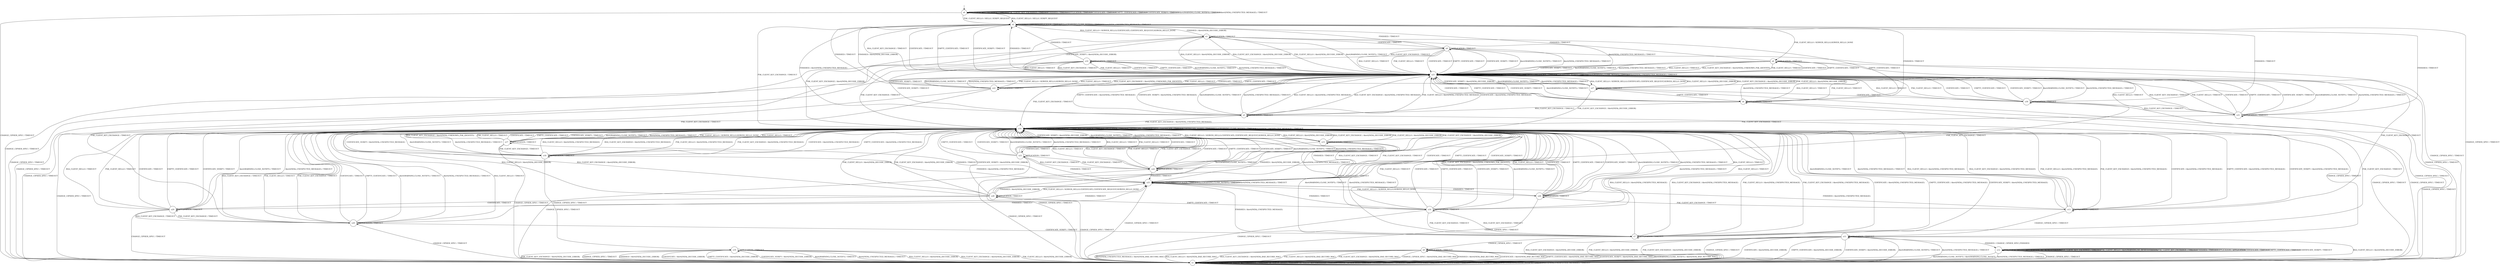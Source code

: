 digraph g {
__start0 [label="" shape="none"];

	s0 [shape="circle" label="s0"];
	s1 [shape="circle" label="s1"];
	s2 [shape="circle" label="s2"];
	s3 [shape="circle" label="s3"];
	s4 [shape="circle" label="s4"];
	s5 [shape="circle" label="s5"];
	s6 [shape="circle" label="s6"];
	s7 [shape="circle" label="s7"];
	s8 [shape="circle" label="s8"];
	s9 [shape="circle" label="s9"];
	s10 [shape="circle" label="s10"];
	s11 [shape="circle" label="s11"];
	s12 [shape="circle" label="s12"];
	s13 [shape="circle" label="s13"];
	s14 [shape="circle" label="s14"];
	s15 [shape="circle" label="s15"];
	s16 [shape="circle" label="s16"];
	s17 [shape="circle" label="s17"];
	s18 [shape="circle" label="s18"];
	s19 [shape="circle" label="s19"];
	s20 [shape="circle" label="s20"];
	s21 [shape="circle" label="s21"];
	s22 [shape="circle" label="s22"];
	s23 [shape="circle" label="s23"];
	s24 [shape="circle" label="s24"];
	s25 [shape="circle" label="s25"];
	s26 [shape="circle" label="s26"];
	s27 [shape="circle" label="s27"];
	s28 [shape="circle" label="s28"];
	s29 [shape="circle" label="s29"];
	s30 [shape="circle" label="s30"];
	s31 [shape="circle" label="s31"];
	s0 -> s2 [label="RSA_CLIENT_HELLO / HELLO_VERIFY_REQUEST"];
	s0 -> s0 [label="RSA_CLIENT_KEY_EXCHANGE / TIMEOUT"];
	s0 -> s2 [label="PSK_CLIENT_HELLO / HELLO_VERIFY_REQUEST"];
	s0 -> s0 [label="PSK_CLIENT_KEY_EXCHANGE / TIMEOUT"];
	s0 -> s1 [label="CHANGE_CIPHER_SPEC / TIMEOUT"];
	s0 -> s0 [label="FINISHED / TIMEOUT"];
	s0 -> s0 [label="APPLICATION / TIMEOUT"];
	s0 -> s0 [label="CERTIFICATE / TIMEOUT"];
	s0 -> s0 [label="EMPTY_CERTIFICATE / TIMEOUT"];
	s0 -> s0 [label="CERTIFICATE_VERIFY / TIMEOUT"];
	s0 -> s0 [label="Alert(WARNING,CLOSE_NOTIFY) / TIMEOUT"];
	s0 -> s0 [label="Alert(FATAL,UNEXPECTED_MESSAGE) / TIMEOUT"];
	s1 -> s1 [label="RSA_CLIENT_HELLO / TIMEOUT"];
	s1 -> s1 [label="RSA_CLIENT_KEY_EXCHANGE / TIMEOUT"];
	s1 -> s1 [label="PSK_CLIENT_HELLO / TIMEOUT"];
	s1 -> s1 [label="PSK_CLIENT_KEY_EXCHANGE / TIMEOUT"];
	s1 -> s1 [label="CHANGE_CIPHER_SPEC / TIMEOUT"];
	s1 -> s1 [label="FINISHED / TIMEOUT"];
	s1 -> s1 [label="APPLICATION / TIMEOUT"];
	s1 -> s1 [label="CERTIFICATE / TIMEOUT"];
	s1 -> s1 [label="EMPTY_CERTIFICATE / TIMEOUT"];
	s1 -> s1 [label="CERTIFICATE_VERIFY / TIMEOUT"];
	s1 -> s1 [label="Alert(WARNING,CLOSE_NOTIFY) / TIMEOUT"];
	s1 -> s1 [label="Alert(FATAL,UNEXPECTED_MESSAGE) / TIMEOUT"];
	s2 -> s3 [label="RSA_CLIENT_HELLO / SERVER_HELLO,CERTIFICATE,CERTIFICATE_REQUEST,SERVER_HELLO_DONE"];
	s2 -> s21 [label="RSA_CLIENT_KEY_EXCHANGE / TIMEOUT"];
	s2 -> s6 [label="PSK_CLIENT_HELLO / SERVER_HELLO,SERVER_HELLO_DONE"];
	s2 -> s14 [label="PSK_CLIENT_KEY_EXCHANGE / TIMEOUT"];
	s2 -> s1 [label="CHANGE_CIPHER_SPEC / TIMEOUT"];
	s2 -> s2 [label="FINISHED / TIMEOUT"];
	s2 -> s2 [label="APPLICATION / TIMEOUT"];
	s2 -> s21 [label="CERTIFICATE / TIMEOUT"];
	s2 -> s21 [label="EMPTY_CERTIFICATE / TIMEOUT"];
	s2 -> s21 [label="CERTIFICATE_VERIFY / TIMEOUT"];
	s2 -> s2 [label="Alert(WARNING,CLOSE_NOTIFY) / TIMEOUT"];
	s2 -> s2 [label="Alert(FATAL,UNEXPECTED_MESSAGE) / TIMEOUT"];
	s3 -> s21 [label="RSA_CLIENT_HELLO / Alert(FATAL,DECODE_ERROR)"];
	s3 -> s21 [label="RSA_CLIENT_KEY_EXCHANGE / Alert(FATAL,DECODE_ERROR)"];
	s3 -> s21 [label="PSK_CLIENT_HELLO / Alert(FATAL,DECODE_ERROR)"];
	s3 -> s14 [label="PSK_CLIENT_KEY_EXCHANGE / Alert(FATAL,DECODE_ERROR)"];
	s3 -> s1 [label="CHANGE_CIPHER_SPEC / TIMEOUT"];
	s3 -> s2 [label="FINISHED / Alert(FATAL,DECODE_ERROR)"];
	s3 -> s3 [label="APPLICATION / TIMEOUT"];
	s3 -> s9 [label="CERTIFICATE / TIMEOUT"];
	s3 -> s4 [label="EMPTY_CERTIFICATE / TIMEOUT"];
	s3 -> s21 [label="CERTIFICATE_VERIFY / Alert(FATAL,DECODE_ERROR)"];
	s3 -> s21 [label="Alert(WARNING,CLOSE_NOTIFY) / TIMEOUT"];
	s3 -> s21 [label="Alert(FATAL,UNEXPECTED_MESSAGE) / TIMEOUT"];
	s4 -> s21 [label="RSA_CLIENT_HELLO / TIMEOUT"];
	s4 -> s5 [label="RSA_CLIENT_KEY_EXCHANGE / TIMEOUT"];
	s4 -> s21 [label="PSK_CLIENT_HELLO / TIMEOUT"];
	s4 -> s7 [label="PSK_CLIENT_KEY_EXCHANGE / TIMEOUT"];
	s4 -> s1 [label="CHANGE_CIPHER_SPEC / TIMEOUT"];
	s4 -> s2 [label="FINISHED / TIMEOUT"];
	s4 -> s4 [label="APPLICATION / TIMEOUT"];
	s4 -> s21 [label="CERTIFICATE / TIMEOUT"];
	s4 -> s21 [label="EMPTY_CERTIFICATE / TIMEOUT"];
	s4 -> s21 [label="CERTIFICATE_VERIFY / TIMEOUT"];
	s4 -> s21 [label="Alert(WARNING,CLOSE_NOTIFY) / TIMEOUT"];
	s4 -> s21 [label="Alert(FATAL,UNEXPECTED_MESSAGE) / TIMEOUT"];
	s5 -> s21 [label="RSA_CLIENT_HELLO / Alert(FATAL,UNEXPECTED_MESSAGE)"];
	s5 -> s21 [label="RSA_CLIENT_KEY_EXCHANGE / Alert(FATAL,UNEXPECTED_MESSAGE)"];
	s5 -> s21 [label="PSK_CLIENT_HELLO / Alert(FATAL,UNEXPECTED_MESSAGE)"];
	s5 -> s14 [label="PSK_CLIENT_KEY_EXCHANGE / Alert(FATAL,UNEXPECTED_MESSAGE)"];
	s5 -> s11 [label="CHANGE_CIPHER_SPEC / TIMEOUT"];
	s5 -> s2 [label="FINISHED / Alert(FATAL,UNEXPECTED_MESSAGE)"];
	s5 -> s5 [label="APPLICATION / TIMEOUT"];
	s5 -> s21 [label="CERTIFICATE / Alert(FATAL,UNEXPECTED_MESSAGE)"];
	s5 -> s21 [label="EMPTY_CERTIFICATE / Alert(FATAL,UNEXPECTED_MESSAGE)"];
	s5 -> s21 [label="CERTIFICATE_VERIFY / Alert(FATAL,UNEXPECTED_MESSAGE)"];
	s5 -> s21 [label="Alert(WARNING,CLOSE_NOTIFY) / TIMEOUT"];
	s5 -> s21 [label="Alert(FATAL,UNEXPECTED_MESSAGE) / TIMEOUT"];
	s6 -> s21 [label="RSA_CLIENT_HELLO / TIMEOUT"];
	s6 -> s21 [label="RSA_CLIENT_KEY_EXCHANGE / Alert(FATAL,UNKNOWN_PSK_IDENTITY)"];
	s6 -> s21 [label="PSK_CLIENT_HELLO / TIMEOUT"];
	s6 -> s13 [label="PSK_CLIENT_KEY_EXCHANGE / TIMEOUT"];
	s6 -> s1 [label="CHANGE_CIPHER_SPEC / TIMEOUT"];
	s6 -> s2 [label="FINISHED / TIMEOUT"];
	s6 -> s6 [label="APPLICATION / TIMEOUT"];
	s6 -> s21 [label="CERTIFICATE / TIMEOUT"];
	s6 -> s21 [label="EMPTY_CERTIFICATE / TIMEOUT"];
	s6 -> s21 [label="CERTIFICATE_VERIFY / TIMEOUT"];
	s6 -> s21 [label="Alert(WARNING,CLOSE_NOTIFY) / TIMEOUT"];
	s6 -> s21 [label="Alert(FATAL,UNEXPECTED_MESSAGE) / TIMEOUT"];
	s7 -> s14 [label="RSA_CLIENT_HELLO / Alert(FATAL,UNEXPECTED_MESSAGE)"];
	s7 -> s14 [label="RSA_CLIENT_KEY_EXCHANGE / Alert(FATAL,UNEXPECTED_MESSAGE)"];
	s7 -> s14 [label="PSK_CLIENT_HELLO / Alert(FATAL,UNEXPECTED_MESSAGE)"];
	s7 -> s14 [label="PSK_CLIENT_KEY_EXCHANGE / Alert(FATAL,UNEXPECTED_MESSAGE)"];
	s7 -> s8 [label="CHANGE_CIPHER_SPEC / TIMEOUT"];
	s7 -> s25 [label="FINISHED / Alert(FATAL,UNEXPECTED_MESSAGE)"];
	s7 -> s7 [label="APPLICATION / TIMEOUT"];
	s7 -> s14 [label="CERTIFICATE / Alert(FATAL,UNEXPECTED_MESSAGE)"];
	s7 -> s14 [label="EMPTY_CERTIFICATE / Alert(FATAL,UNEXPECTED_MESSAGE)"];
	s7 -> s14 [label="CERTIFICATE_VERIFY / Alert(FATAL,UNEXPECTED_MESSAGE)"];
	s7 -> s14 [label="Alert(WARNING,CLOSE_NOTIFY) / TIMEOUT"];
	s7 -> s14 [label="Alert(FATAL,UNEXPECTED_MESSAGE) / TIMEOUT"];
	s8 -> s1 [label="RSA_CLIENT_HELLO / Alert(FATAL,BAD_RECORD_MAC)"];
	s8 -> s1 [label="RSA_CLIENT_KEY_EXCHANGE / Alert(FATAL,BAD_RECORD_MAC)"];
	s8 -> s1 [label="PSK_CLIENT_HELLO / Alert(FATAL,BAD_RECORD_MAC)"];
	s8 -> s1 [label="PSK_CLIENT_KEY_EXCHANGE / Alert(FATAL,BAD_RECORD_MAC)"];
	s8 -> s1 [label="CHANGE_CIPHER_SPEC / Alert(FATAL,BAD_RECORD_MAC)"];
	s8 -> s1 [label="FINISHED / Alert(FATAL,BAD_RECORD_MAC)"];
	s8 -> s8 [label="APPLICATION / TIMEOUT"];
	s8 -> s1 [label="CERTIFICATE / Alert(FATAL,BAD_RECORD_MAC)"];
	s8 -> s1 [label="EMPTY_CERTIFICATE / Alert(FATAL,BAD_RECORD_MAC)"];
	s8 -> s1 [label="CERTIFICATE_VERIFY / Alert(FATAL,BAD_RECORD_MAC)"];
	s8 -> s1 [label="Alert(WARNING,CLOSE_NOTIFY) / Alert(FATAL,BAD_RECORD_MAC)"];
	s8 -> s1 [label="Alert(FATAL,UNEXPECTED_MESSAGE) / Alert(FATAL,BAD_RECORD_MAC)"];
	s9 -> s21 [label="RSA_CLIENT_HELLO / TIMEOUT"];
	s9 -> s10 [label="RSA_CLIENT_KEY_EXCHANGE / TIMEOUT"];
	s9 -> s21 [label="PSK_CLIENT_HELLO / TIMEOUT"];
	s9 -> s20 [label="PSK_CLIENT_KEY_EXCHANGE / TIMEOUT"];
	s9 -> s1 [label="CHANGE_CIPHER_SPEC / TIMEOUT"];
	s9 -> s2 [label="FINISHED / TIMEOUT"];
	s9 -> s9 [label="APPLICATION / TIMEOUT"];
	s9 -> s21 [label="CERTIFICATE / TIMEOUT"];
	s9 -> s21 [label="EMPTY_CERTIFICATE / TIMEOUT"];
	s9 -> s21 [label="CERTIFICATE_VERIFY / TIMEOUT"];
	s9 -> s21 [label="Alert(WARNING,CLOSE_NOTIFY) / TIMEOUT"];
	s9 -> s21 [label="Alert(FATAL,UNEXPECTED_MESSAGE) / TIMEOUT"];
	s10 -> s21 [label="RSA_CLIENT_HELLO / TIMEOUT"];
	s10 -> s21 [label="RSA_CLIENT_KEY_EXCHANGE / TIMEOUT"];
	s10 -> s21 [label="PSK_CLIENT_HELLO / TIMEOUT"];
	s10 -> s14 [label="PSK_CLIENT_KEY_EXCHANGE / TIMEOUT"];
	s10 -> s1 [label="CHANGE_CIPHER_SPEC / TIMEOUT"];
	s10 -> s2 [label="FINISHED / TIMEOUT"];
	s10 -> s10 [label="APPLICATION / TIMEOUT"];
	s10 -> s21 [label="CERTIFICATE / TIMEOUT"];
	s10 -> s21 [label="EMPTY_CERTIFICATE / TIMEOUT"];
	s10 -> s5 [label="CERTIFICATE_VERIFY / TIMEOUT"];
	s10 -> s21 [label="Alert(WARNING,CLOSE_NOTIFY) / TIMEOUT"];
	s10 -> s21 [label="Alert(FATAL,UNEXPECTED_MESSAGE) / TIMEOUT"];
	s11 -> s1 [label="RSA_CLIENT_HELLO / Alert(FATAL,DECODE_ERROR)"];
	s11 -> s1 [label="RSA_CLIENT_KEY_EXCHANGE / Alert(FATAL,DECODE_ERROR)"];
	s11 -> s1 [label="PSK_CLIENT_HELLO / Alert(FATAL,DECODE_ERROR)"];
	s11 -> s1 [label="PSK_CLIENT_KEY_EXCHANGE / Alert(FATAL,DECODE_ERROR)"];
	s11 -> s1 [label="CHANGE_CIPHER_SPEC / TIMEOUT"];
	s11 -> s12 [label="FINISHED / CHANGE_CIPHER_SPEC,FINISHED"];
	s11 -> s11 [label="APPLICATION / TIMEOUT"];
	s11 -> s1 [label="CERTIFICATE / Alert(FATAL,DECODE_ERROR)"];
	s11 -> s1 [label="EMPTY_CERTIFICATE / Alert(FATAL,DECODE_ERROR)"];
	s11 -> s1 [label="CERTIFICATE_VERIFY / Alert(FATAL,DECODE_ERROR)"];
	s11 -> s1 [label="Alert(WARNING,CLOSE_NOTIFY) / TIMEOUT"];
	s11 -> s1 [label="Alert(FATAL,UNEXPECTED_MESSAGE) / TIMEOUT"];
	s12 -> s12 [label="RSA_CLIENT_HELLO / Alert(WARNING,NO_RENEGOTIATION)"];
	s12 -> s12 [label="RSA_CLIENT_KEY_EXCHANGE / TIMEOUT"];
	s12 -> s12 [label="PSK_CLIENT_HELLO / Alert(WARNING,NO_RENEGOTIATION)"];
	s12 -> s12 [label="PSK_CLIENT_KEY_EXCHANGE / TIMEOUT"];
	s12 -> s1 [label="CHANGE_CIPHER_SPEC / TIMEOUT"];
	s12 -> s12 [label="FINISHED / TIMEOUT"];
	s12 -> s12 [label="APPLICATION / APPLICATION"];
	s12 -> s12 [label="CERTIFICATE / TIMEOUT"];
	s12 -> s12 [label="EMPTY_CERTIFICATE / TIMEOUT"];
	s12 -> s12 [label="CERTIFICATE_VERIFY / TIMEOUT"];
	s12 -> s1 [label="Alert(WARNING,CLOSE_NOTIFY) / Alert(WARNING,CLOSE_NOTIFY)"];
	s12 -> s1 [label="Alert(FATAL,UNEXPECTED_MESSAGE) / TIMEOUT"];
	s13 -> s14 [label="RSA_CLIENT_HELLO / Alert(FATAL,UNEXPECTED_MESSAGE)"];
	s13 -> s14 [label="RSA_CLIENT_KEY_EXCHANGE / Alert(FATAL,UNEXPECTED_MESSAGE)"];
	s13 -> s14 [label="PSK_CLIENT_HELLO / Alert(FATAL,UNEXPECTED_MESSAGE)"];
	s13 -> s14 [label="PSK_CLIENT_KEY_EXCHANGE / Alert(FATAL,UNEXPECTED_MESSAGE)"];
	s13 -> s11 [label="CHANGE_CIPHER_SPEC / TIMEOUT"];
	s13 -> s25 [label="FINISHED / Alert(FATAL,UNEXPECTED_MESSAGE)"];
	s13 -> s13 [label="APPLICATION / TIMEOUT"];
	s13 -> s14 [label="CERTIFICATE / Alert(FATAL,UNEXPECTED_MESSAGE)"];
	s13 -> s14 [label="EMPTY_CERTIFICATE / Alert(FATAL,UNEXPECTED_MESSAGE)"];
	s13 -> s14 [label="CERTIFICATE_VERIFY / Alert(FATAL,UNEXPECTED_MESSAGE)"];
	s13 -> s14 [label="Alert(WARNING,CLOSE_NOTIFY) / TIMEOUT"];
	s13 -> s14 [label="Alert(FATAL,UNEXPECTED_MESSAGE) / TIMEOUT"];
	s14 -> s15 [label="RSA_CLIENT_HELLO / SERVER_HELLO,CERTIFICATE,CERTIFICATE_REQUEST,SERVER_HELLO_DONE"];
	s14 -> s14 [label="RSA_CLIENT_KEY_EXCHANGE / TIMEOUT"];
	s14 -> s17 [label="PSK_CLIENT_HELLO / SERVER_HELLO,SERVER_HELLO_DONE"];
	s14 -> s14 [label="PSK_CLIENT_KEY_EXCHANGE / TIMEOUT"];
	s14 -> s1 [label="CHANGE_CIPHER_SPEC / TIMEOUT"];
	s14 -> s25 [label="FINISHED / TIMEOUT"];
	s14 -> s14 [label="APPLICATION / TIMEOUT"];
	s14 -> s14 [label="CERTIFICATE / TIMEOUT"];
	s14 -> s14 [label="EMPTY_CERTIFICATE / TIMEOUT"];
	s14 -> s14 [label="CERTIFICATE_VERIFY / TIMEOUT"];
	s14 -> s14 [label="Alert(WARNING,CLOSE_NOTIFY) / TIMEOUT"];
	s14 -> s14 [label="Alert(FATAL,UNEXPECTED_MESSAGE) / TIMEOUT"];
	s15 -> s14 [label="RSA_CLIENT_HELLO / Alert(FATAL,DECODE_ERROR)"];
	s15 -> s14 [label="RSA_CLIENT_KEY_EXCHANGE / Alert(FATAL,DECODE_ERROR)"];
	s15 -> s14 [label="PSK_CLIENT_HELLO / Alert(FATAL,DECODE_ERROR)"];
	s15 -> s14 [label="PSK_CLIENT_KEY_EXCHANGE / Alert(FATAL,DECODE_ERROR)"];
	s15 -> s1 [label="CHANGE_CIPHER_SPEC / TIMEOUT"];
	s15 -> s25 [label="FINISHED / Alert(FATAL,DECODE_ERROR)"];
	s15 -> s15 [label="APPLICATION / TIMEOUT"];
	s15 -> s23 [label="CERTIFICATE / TIMEOUT"];
	s15 -> s16 [label="EMPTY_CERTIFICATE / TIMEOUT"];
	s15 -> s14 [label="CERTIFICATE_VERIFY / Alert(FATAL,DECODE_ERROR)"];
	s15 -> s14 [label="Alert(WARNING,CLOSE_NOTIFY) / TIMEOUT"];
	s15 -> s14 [label="Alert(FATAL,UNEXPECTED_MESSAGE) / TIMEOUT"];
	s16 -> s14 [label="RSA_CLIENT_HELLO / TIMEOUT"];
	s16 -> s7 [label="RSA_CLIENT_KEY_EXCHANGE / TIMEOUT"];
	s16 -> s14 [label="PSK_CLIENT_HELLO / TIMEOUT"];
	s16 -> s7 [label="PSK_CLIENT_KEY_EXCHANGE / TIMEOUT"];
	s16 -> s1 [label="CHANGE_CIPHER_SPEC / TIMEOUT"];
	s16 -> s25 [label="FINISHED / TIMEOUT"];
	s16 -> s16 [label="APPLICATION / TIMEOUT"];
	s16 -> s14 [label="CERTIFICATE / TIMEOUT"];
	s16 -> s14 [label="EMPTY_CERTIFICATE / TIMEOUT"];
	s16 -> s14 [label="CERTIFICATE_VERIFY / TIMEOUT"];
	s16 -> s14 [label="Alert(WARNING,CLOSE_NOTIFY) / TIMEOUT"];
	s16 -> s14 [label="Alert(FATAL,UNEXPECTED_MESSAGE) / TIMEOUT"];
	s17 -> s14 [label="RSA_CLIENT_HELLO / TIMEOUT"];
	s17 -> s14 [label="RSA_CLIENT_KEY_EXCHANGE / Alert(FATAL,UNKNOWN_PSK_IDENTITY)"];
	s17 -> s14 [label="PSK_CLIENT_HELLO / TIMEOUT"];
	s17 -> s18 [label="PSK_CLIENT_KEY_EXCHANGE / TIMEOUT"];
	s17 -> s1 [label="CHANGE_CIPHER_SPEC / TIMEOUT"];
	s17 -> s25 [label="FINISHED / TIMEOUT"];
	s17 -> s17 [label="APPLICATION / TIMEOUT"];
	s17 -> s14 [label="CERTIFICATE / TIMEOUT"];
	s17 -> s14 [label="EMPTY_CERTIFICATE / TIMEOUT"];
	s17 -> s14 [label="CERTIFICATE_VERIFY / TIMEOUT"];
	s17 -> s14 [label="Alert(WARNING,CLOSE_NOTIFY) / TIMEOUT"];
	s17 -> s14 [label="Alert(FATAL,UNEXPECTED_MESSAGE) / TIMEOUT"];
	s18 -> s14 [label="RSA_CLIENT_HELLO / Alert(FATAL,UNEXPECTED_MESSAGE)"];
	s18 -> s14 [label="RSA_CLIENT_KEY_EXCHANGE / Alert(FATAL,UNEXPECTED_MESSAGE)"];
	s18 -> s14 [label="PSK_CLIENT_HELLO / Alert(FATAL,UNEXPECTED_MESSAGE)"];
	s18 -> s14 [label="PSK_CLIENT_KEY_EXCHANGE / Alert(FATAL,UNEXPECTED_MESSAGE)"];
	s18 -> s19 [label="CHANGE_CIPHER_SPEC / TIMEOUT"];
	s18 -> s25 [label="FINISHED / Alert(FATAL,UNEXPECTED_MESSAGE)"];
	s18 -> s18 [label="APPLICATION / TIMEOUT"];
	s18 -> s14 [label="CERTIFICATE / Alert(FATAL,UNEXPECTED_MESSAGE)"];
	s18 -> s14 [label="EMPTY_CERTIFICATE / Alert(FATAL,UNEXPECTED_MESSAGE)"];
	s18 -> s14 [label="CERTIFICATE_VERIFY / Alert(FATAL,UNEXPECTED_MESSAGE)"];
	s18 -> s14 [label="Alert(WARNING,CLOSE_NOTIFY) / TIMEOUT"];
	s18 -> s14 [label="Alert(FATAL,UNEXPECTED_MESSAGE) / TIMEOUT"];
	s19 -> s1 [label="RSA_CLIENT_HELLO / Alert(FATAL,DECODE_ERROR)"];
	s19 -> s1 [label="RSA_CLIENT_KEY_EXCHANGE / Alert(FATAL,DECODE_ERROR)"];
	s19 -> s1 [label="PSK_CLIENT_HELLO / Alert(FATAL,DECODE_ERROR)"];
	s19 -> s1 [label="PSK_CLIENT_KEY_EXCHANGE / Alert(FATAL,DECODE_ERROR)"];
	s19 -> s1 [label="CHANGE_CIPHER_SPEC / TIMEOUT"];
	s19 -> s1 [label="FINISHED / Alert(FATAL,DECODE_ERROR)"];
	s19 -> s19 [label="APPLICATION / TIMEOUT"];
	s19 -> s1 [label="CERTIFICATE / Alert(FATAL,DECODE_ERROR)"];
	s19 -> s1 [label="EMPTY_CERTIFICATE / Alert(FATAL,DECODE_ERROR)"];
	s19 -> s1 [label="CERTIFICATE_VERIFY / Alert(FATAL,DECODE_ERROR)"];
	s19 -> s1 [label="Alert(WARNING,CLOSE_NOTIFY) / TIMEOUT"];
	s19 -> s1 [label="Alert(FATAL,UNEXPECTED_MESSAGE) / TIMEOUT"];
	s20 -> s14 [label="RSA_CLIENT_HELLO / TIMEOUT"];
	s20 -> s14 [label="RSA_CLIENT_KEY_EXCHANGE / TIMEOUT"];
	s20 -> s14 [label="PSK_CLIENT_HELLO / TIMEOUT"];
	s20 -> s14 [label="PSK_CLIENT_KEY_EXCHANGE / TIMEOUT"];
	s20 -> s1 [label="CHANGE_CIPHER_SPEC / TIMEOUT"];
	s20 -> s25 [label="FINISHED / TIMEOUT"];
	s20 -> s20 [label="APPLICATION / TIMEOUT"];
	s20 -> s14 [label="CERTIFICATE / TIMEOUT"];
	s20 -> s14 [label="EMPTY_CERTIFICATE / TIMEOUT"];
	s20 -> s7 [label="CERTIFICATE_VERIFY / TIMEOUT"];
	s20 -> s14 [label="Alert(WARNING,CLOSE_NOTIFY) / TIMEOUT"];
	s20 -> s14 [label="Alert(FATAL,UNEXPECTED_MESSAGE) / TIMEOUT"];
	s21 -> s27 [label="RSA_CLIENT_HELLO / SERVER_HELLO,CERTIFICATE,CERTIFICATE_REQUEST,SERVER_HELLO_DONE"];
	s21 -> s21 [label="RSA_CLIENT_KEY_EXCHANGE / TIMEOUT"];
	s21 -> s22 [label="PSK_CLIENT_HELLO / SERVER_HELLO,SERVER_HELLO_DONE"];
	s21 -> s14 [label="PSK_CLIENT_KEY_EXCHANGE / TIMEOUT"];
	s21 -> s1 [label="CHANGE_CIPHER_SPEC / TIMEOUT"];
	s21 -> s2 [label="FINISHED / TIMEOUT"];
	s21 -> s21 [label="APPLICATION / TIMEOUT"];
	s21 -> s21 [label="CERTIFICATE / TIMEOUT"];
	s21 -> s21 [label="EMPTY_CERTIFICATE / TIMEOUT"];
	s21 -> s21 [label="CERTIFICATE_VERIFY / TIMEOUT"];
	s21 -> s21 [label="Alert(WARNING,CLOSE_NOTIFY) / TIMEOUT"];
	s21 -> s21 [label="Alert(FATAL,UNEXPECTED_MESSAGE) / TIMEOUT"];
	s22 -> s21 [label="RSA_CLIENT_HELLO / TIMEOUT"];
	s22 -> s21 [label="RSA_CLIENT_KEY_EXCHANGE / Alert(FATAL,UNKNOWN_PSK_IDENTITY)"];
	s22 -> s21 [label="PSK_CLIENT_HELLO / TIMEOUT"];
	s22 -> s18 [label="PSK_CLIENT_KEY_EXCHANGE / TIMEOUT"];
	s22 -> s1 [label="CHANGE_CIPHER_SPEC / TIMEOUT"];
	s22 -> s2 [label="FINISHED / TIMEOUT"];
	s22 -> s22 [label="APPLICATION / TIMEOUT"];
	s22 -> s21 [label="CERTIFICATE / TIMEOUT"];
	s22 -> s21 [label="EMPTY_CERTIFICATE / TIMEOUT"];
	s22 -> s21 [label="CERTIFICATE_VERIFY / TIMEOUT"];
	s22 -> s21 [label="Alert(WARNING,CLOSE_NOTIFY) / TIMEOUT"];
	s22 -> s21 [label="Alert(FATAL,UNEXPECTED_MESSAGE) / TIMEOUT"];
	s23 -> s14 [label="RSA_CLIENT_HELLO / TIMEOUT"];
	s23 -> s24 [label="RSA_CLIENT_KEY_EXCHANGE / TIMEOUT"];
	s23 -> s14 [label="PSK_CLIENT_HELLO / TIMEOUT"];
	s23 -> s24 [label="PSK_CLIENT_KEY_EXCHANGE / TIMEOUT"];
	s23 -> s1 [label="CHANGE_CIPHER_SPEC / TIMEOUT"];
	s23 -> s25 [label="FINISHED / TIMEOUT"];
	s23 -> s23 [label="APPLICATION / TIMEOUT"];
	s23 -> s14 [label="CERTIFICATE / TIMEOUT"];
	s23 -> s14 [label="EMPTY_CERTIFICATE / TIMEOUT"];
	s23 -> s14 [label="CERTIFICATE_VERIFY / TIMEOUT"];
	s23 -> s14 [label="Alert(WARNING,CLOSE_NOTIFY) / TIMEOUT"];
	s23 -> s14 [label="Alert(FATAL,UNEXPECTED_MESSAGE) / TIMEOUT"];
	s24 -> s14 [label="RSA_CLIENT_HELLO / TIMEOUT"];
	s24 -> s14 [label="RSA_CLIENT_KEY_EXCHANGE / TIMEOUT"];
	s24 -> s14 [label="PSK_CLIENT_HELLO / TIMEOUT"];
	s24 -> s14 [label="PSK_CLIENT_KEY_EXCHANGE / TIMEOUT"];
	s24 -> s1 [label="CHANGE_CIPHER_SPEC / TIMEOUT"];
	s24 -> s25 [label="FINISHED / TIMEOUT"];
	s24 -> s24 [label="APPLICATION / TIMEOUT"];
	s24 -> s14 [label="CERTIFICATE / TIMEOUT"];
	s24 -> s14 [label="EMPTY_CERTIFICATE / TIMEOUT"];
	s24 -> s14 [label="CERTIFICATE_VERIFY / TIMEOUT"];
	s24 -> s14 [label="Alert(WARNING,CLOSE_NOTIFY) / TIMEOUT"];
	s24 -> s14 [label="Alert(FATAL,UNEXPECTED_MESSAGE) / TIMEOUT"];
	s25 -> s28 [label="RSA_CLIENT_HELLO / SERVER_HELLO,CERTIFICATE,CERTIFICATE_REQUEST,SERVER_HELLO_DONE"];
	s25 -> s14 [label="RSA_CLIENT_KEY_EXCHANGE / TIMEOUT"];
	s25 -> s26 [label="PSK_CLIENT_HELLO / SERVER_HELLO,SERVER_HELLO_DONE"];
	s25 -> s14 [label="PSK_CLIENT_KEY_EXCHANGE / TIMEOUT"];
	s25 -> s1 [label="CHANGE_CIPHER_SPEC / TIMEOUT"];
	s25 -> s25 [label="FINISHED / TIMEOUT"];
	s25 -> s25 [label="APPLICATION / TIMEOUT"];
	s25 -> s14 [label="CERTIFICATE / TIMEOUT"];
	s25 -> s14 [label="EMPTY_CERTIFICATE / TIMEOUT"];
	s25 -> s14 [label="CERTIFICATE_VERIFY / TIMEOUT"];
	s25 -> s25 [label="Alert(WARNING,CLOSE_NOTIFY) / TIMEOUT"];
	s25 -> s25 [label="Alert(FATAL,UNEXPECTED_MESSAGE) / TIMEOUT"];
	s26 -> s14 [label="RSA_CLIENT_HELLO / TIMEOUT"];
	s26 -> s14 [label="RSA_CLIENT_KEY_EXCHANGE / Alert(FATAL,UNKNOWN_PSK_IDENTITY)"];
	s26 -> s14 [label="PSK_CLIENT_HELLO / TIMEOUT"];
	s26 -> s13 [label="PSK_CLIENT_KEY_EXCHANGE / TIMEOUT"];
	s26 -> s1 [label="CHANGE_CIPHER_SPEC / TIMEOUT"];
	s26 -> s25 [label="FINISHED / TIMEOUT"];
	s26 -> s26 [label="APPLICATION / TIMEOUT"];
	s26 -> s14 [label="CERTIFICATE / TIMEOUT"];
	s26 -> s14 [label="EMPTY_CERTIFICATE / TIMEOUT"];
	s26 -> s14 [label="CERTIFICATE_VERIFY / TIMEOUT"];
	s26 -> s14 [label="Alert(WARNING,CLOSE_NOTIFY) / TIMEOUT"];
	s26 -> s14 [label="Alert(FATAL,UNEXPECTED_MESSAGE) / TIMEOUT"];
	s27 -> s21 [label="RSA_CLIENT_HELLO / Alert(FATAL,DECODE_ERROR)"];
	s27 -> s21 [label="RSA_CLIENT_KEY_EXCHANGE / Alert(FATAL,DECODE_ERROR)"];
	s27 -> s21 [label="PSK_CLIENT_HELLO / Alert(FATAL,DECODE_ERROR)"];
	s27 -> s14 [label="PSK_CLIENT_KEY_EXCHANGE / Alert(FATAL,DECODE_ERROR)"];
	s27 -> s1 [label="CHANGE_CIPHER_SPEC / TIMEOUT"];
	s27 -> s2 [label="FINISHED / Alert(FATAL,DECODE_ERROR)"];
	s27 -> s27 [label="APPLICATION / TIMEOUT"];
	s27 -> s30 [label="CERTIFICATE / TIMEOUT"];
	s27 -> s4 [label="EMPTY_CERTIFICATE / TIMEOUT"];
	s27 -> s21 [label="CERTIFICATE_VERIFY / Alert(FATAL,DECODE_ERROR)"];
	s27 -> s21 [label="Alert(WARNING,CLOSE_NOTIFY) / TIMEOUT"];
	s27 -> s21 [label="Alert(FATAL,UNEXPECTED_MESSAGE) / TIMEOUT"];
	s28 -> s14 [label="RSA_CLIENT_HELLO / Alert(FATAL,DECODE_ERROR)"];
	s28 -> s14 [label="RSA_CLIENT_KEY_EXCHANGE / Alert(FATAL,DECODE_ERROR)"];
	s28 -> s14 [label="PSK_CLIENT_HELLO / Alert(FATAL,DECODE_ERROR)"];
	s28 -> s14 [label="PSK_CLIENT_KEY_EXCHANGE / Alert(FATAL,DECODE_ERROR)"];
	s28 -> s1 [label="CHANGE_CIPHER_SPEC / TIMEOUT"];
	s28 -> s25 [label="FINISHED / Alert(FATAL,DECODE_ERROR)"];
	s28 -> s28 [label="APPLICATION / TIMEOUT"];
	s28 -> s29 [label="CERTIFICATE / TIMEOUT"];
	s28 -> s16 [label="EMPTY_CERTIFICATE / TIMEOUT"];
	s28 -> s14 [label="CERTIFICATE_VERIFY / Alert(FATAL,DECODE_ERROR)"];
	s28 -> s14 [label="Alert(WARNING,CLOSE_NOTIFY) / TIMEOUT"];
	s28 -> s14 [label="Alert(FATAL,UNEXPECTED_MESSAGE) / TIMEOUT"];
	s29 -> s14 [label="RSA_CLIENT_HELLO / TIMEOUT"];
	s29 -> s20 [label="RSA_CLIENT_KEY_EXCHANGE / TIMEOUT"];
	s29 -> s14 [label="PSK_CLIENT_HELLO / TIMEOUT"];
	s29 -> s20 [label="PSK_CLIENT_KEY_EXCHANGE / TIMEOUT"];
	s29 -> s1 [label="CHANGE_CIPHER_SPEC / TIMEOUT"];
	s29 -> s25 [label="FINISHED / TIMEOUT"];
	s29 -> s29 [label="APPLICATION / TIMEOUT"];
	s29 -> s14 [label="CERTIFICATE / TIMEOUT"];
	s29 -> s14 [label="EMPTY_CERTIFICATE / TIMEOUT"];
	s29 -> s14 [label="CERTIFICATE_VERIFY / TIMEOUT"];
	s29 -> s14 [label="Alert(WARNING,CLOSE_NOTIFY) / TIMEOUT"];
	s29 -> s14 [label="Alert(FATAL,UNEXPECTED_MESSAGE) / TIMEOUT"];
	s30 -> s21 [label="RSA_CLIENT_HELLO / TIMEOUT"];
	s30 -> s31 [label="RSA_CLIENT_KEY_EXCHANGE / TIMEOUT"];
	s30 -> s21 [label="PSK_CLIENT_HELLO / TIMEOUT"];
	s30 -> s24 [label="PSK_CLIENT_KEY_EXCHANGE / TIMEOUT"];
	s30 -> s1 [label="CHANGE_CIPHER_SPEC / TIMEOUT"];
	s30 -> s2 [label="FINISHED / TIMEOUT"];
	s30 -> s30 [label="APPLICATION / TIMEOUT"];
	s30 -> s21 [label="CERTIFICATE / TIMEOUT"];
	s30 -> s21 [label="EMPTY_CERTIFICATE / TIMEOUT"];
	s30 -> s21 [label="CERTIFICATE_VERIFY / TIMEOUT"];
	s30 -> s21 [label="Alert(WARNING,CLOSE_NOTIFY) / TIMEOUT"];
	s30 -> s21 [label="Alert(FATAL,UNEXPECTED_MESSAGE) / TIMEOUT"];
	s31 -> s21 [label="RSA_CLIENT_HELLO / TIMEOUT"];
	s31 -> s21 [label="RSA_CLIENT_KEY_EXCHANGE / TIMEOUT"];
	s31 -> s21 [label="PSK_CLIENT_HELLO / TIMEOUT"];
	s31 -> s14 [label="PSK_CLIENT_KEY_EXCHANGE / TIMEOUT"];
	s31 -> s1 [label="CHANGE_CIPHER_SPEC / TIMEOUT"];
	s31 -> s2 [label="FINISHED / TIMEOUT"];
	s31 -> s31 [label="APPLICATION / TIMEOUT"];
	s31 -> s21 [label="CERTIFICATE / TIMEOUT"];
	s31 -> s21 [label="EMPTY_CERTIFICATE / TIMEOUT"];
	s31 -> s21 [label="CERTIFICATE_VERIFY / TIMEOUT"];
	s31 -> s21 [label="Alert(WARNING,CLOSE_NOTIFY) / TIMEOUT"];
	s31 -> s21 [label="Alert(FATAL,UNEXPECTED_MESSAGE) / TIMEOUT"];

__start0 -> s0;
}
